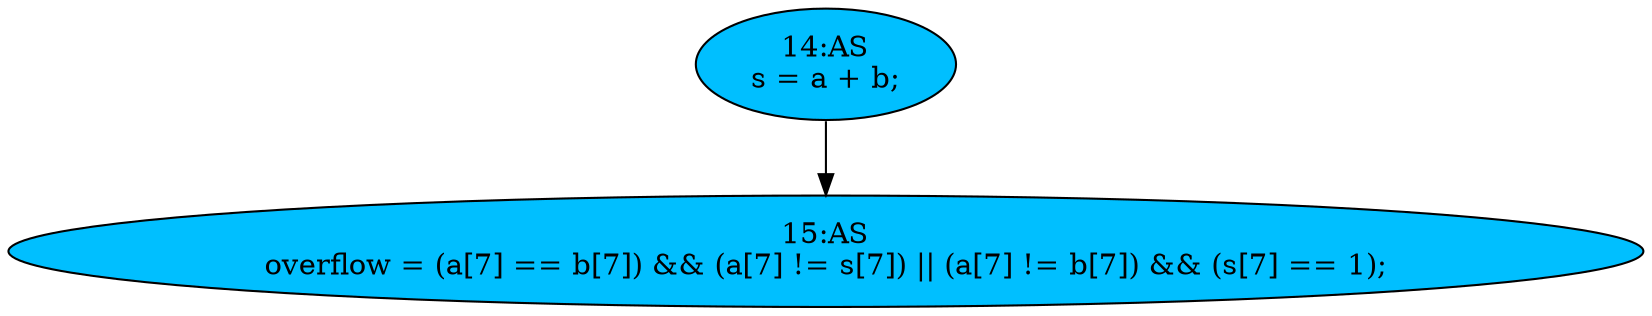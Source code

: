 strict digraph "compose( ,  )" {
	node [label="\N"];
	"14:AS"	[ast="<pyverilog.vparser.ast.Assign object at 0x7fd67ccd6950>",
		def_var="['s']",
		fillcolor=deepskyblue,
		label="14:AS
s = a + b;",
		statements="[]",
		style=filled,
		typ=Assign,
		use_var="['a', 'b']"];
	"15:AS"	[ast="<pyverilog.vparser.ast.Assign object at 0x7fd67cd3d710>",
		def_var="['overflow']",
		fillcolor=deepskyblue,
		label="15:AS
overflow = (a[7] == b[7]) && (a[7] != s[7]) || (a[7] != b[7]) && (s[7] == 1);",
		statements="[]",
		style=filled,
		typ=Assign,
		use_var="['a', 'b', 'a', 's', 'a', 'b', 's']"];
	"14:AS" -> "15:AS";
}
